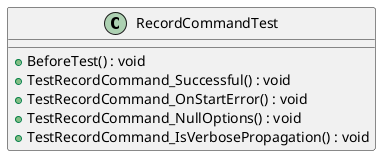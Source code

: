 @startuml
class RecordCommandTest {
    + BeforeTest() : void
    + TestRecordCommand_Successful() : void
    + TestRecordCommand_OnStartError() : void
    + TestRecordCommand_NullOptions() : void
    + TestRecordCommand_IsVerbosePropagation() : void
}
@enduml
